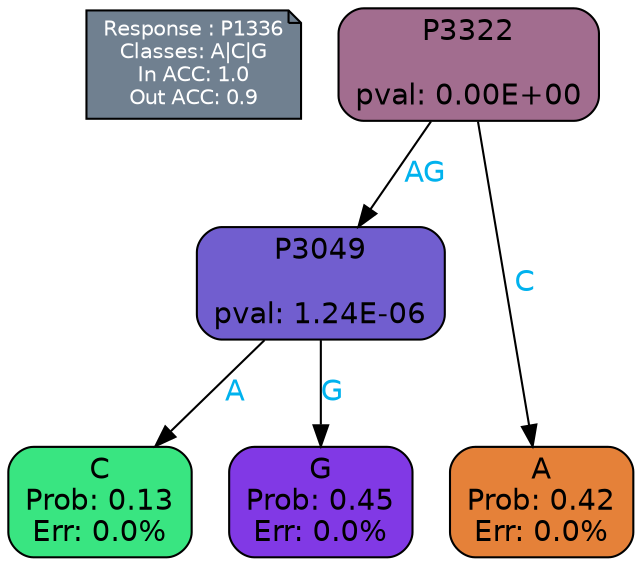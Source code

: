 digraph Tree {
node [shape=box, style="filled, rounded", color="black", fontname=helvetica] ;
graph [ranksep=equally, splines=polylines, bgcolor=transparent, dpi=600] ;
edge [fontname=helvetica] ;
LEGEND [label="Response : P1336
Classes: A|C|G
In ACC: 1.0
Out ACC: 0.9
",shape=note,align=left,style=filled,fillcolor="slategray",fontcolor="white",fontsize=10];1 [label="P3322

pval: 0.00E+00", fillcolor="#a26d8f"] ;
2 [label="P3049

pval: 1.24E-06", fillcolor="#715ecf"] ;
3 [label="C
Prob: 0.13
Err: 0.0%", fillcolor="#39e581"] ;
4 [label="G
Prob: 0.45
Err: 0.0%", fillcolor="#8139e5"] ;
5 [label="A
Prob: 0.42
Err: 0.0%", fillcolor="#e58139"] ;
1 -> 2 [label="AG",fontcolor=deepskyblue2] ;
1 -> 5 [label="C",fontcolor=deepskyblue2] ;
2 -> 3 [label="A",fontcolor=deepskyblue2] ;
2 -> 4 [label="G",fontcolor=deepskyblue2] ;
{rank = same; 3;4;5;}{rank = same; LEGEND;1;}}